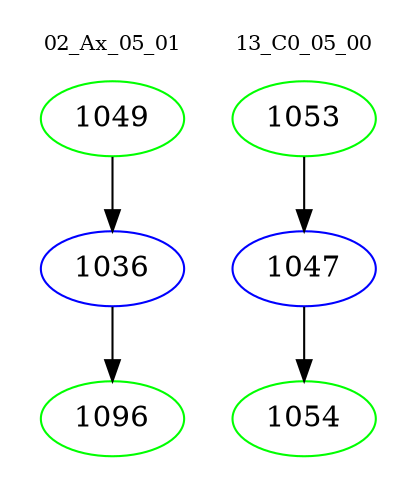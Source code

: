 digraph{
subgraph cluster_0 {
color = white
label = "02_Ax_05_01";
fontsize=10;
T0_1049 [label="1049", color="green"]
T0_1049 -> T0_1036 [color="black"]
T0_1036 [label="1036", color="blue"]
T0_1036 -> T0_1096 [color="black"]
T0_1096 [label="1096", color="green"]
}
subgraph cluster_1 {
color = white
label = "13_C0_05_00";
fontsize=10;
T1_1053 [label="1053", color="green"]
T1_1053 -> T1_1047 [color="black"]
T1_1047 [label="1047", color="blue"]
T1_1047 -> T1_1054 [color="black"]
T1_1054 [label="1054", color="green"]
}
}
